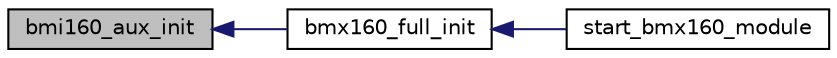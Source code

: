 digraph "bmi160_aux_init"
{
  edge [fontname="Helvetica",fontsize="10",labelfontname="Helvetica",labelfontsize="10"];
  node [fontname="Helvetica",fontsize="10",shape=record];
  rankdir="LR";
  Node1 [label="bmi160_aux_init",height=0.2,width=0.4,color="black", fillcolor="grey75", style="filled", fontcolor="black"];
  Node1 -> Node2 [dir="back",color="midnightblue",fontsize="10",style="solid",fontname="Helvetica"];
  Node2 [label="bmx160_full_init",height=0.2,width=0.4,color="black", fillcolor="white", style="filled",URL="$group___b_m_x160.html#ga24f66e1149af3eaad9ce37483510bd52",tooltip="BMX160 chip and fusion algorithm initialization. "];
  Node2 -> Node3 [dir="back",color="midnightblue",fontsize="10",style="solid",fontname="Helvetica"];
  Node3 [label="start_bmx160_module",height=0.2,width=0.4,color="black", fillcolor="white", style="filled",URL="$group___b_m_x160.html#ga3c92c87bd9ca59bc115bc38377fd51e8",tooltip="Start BMX160 threads. "];
}
